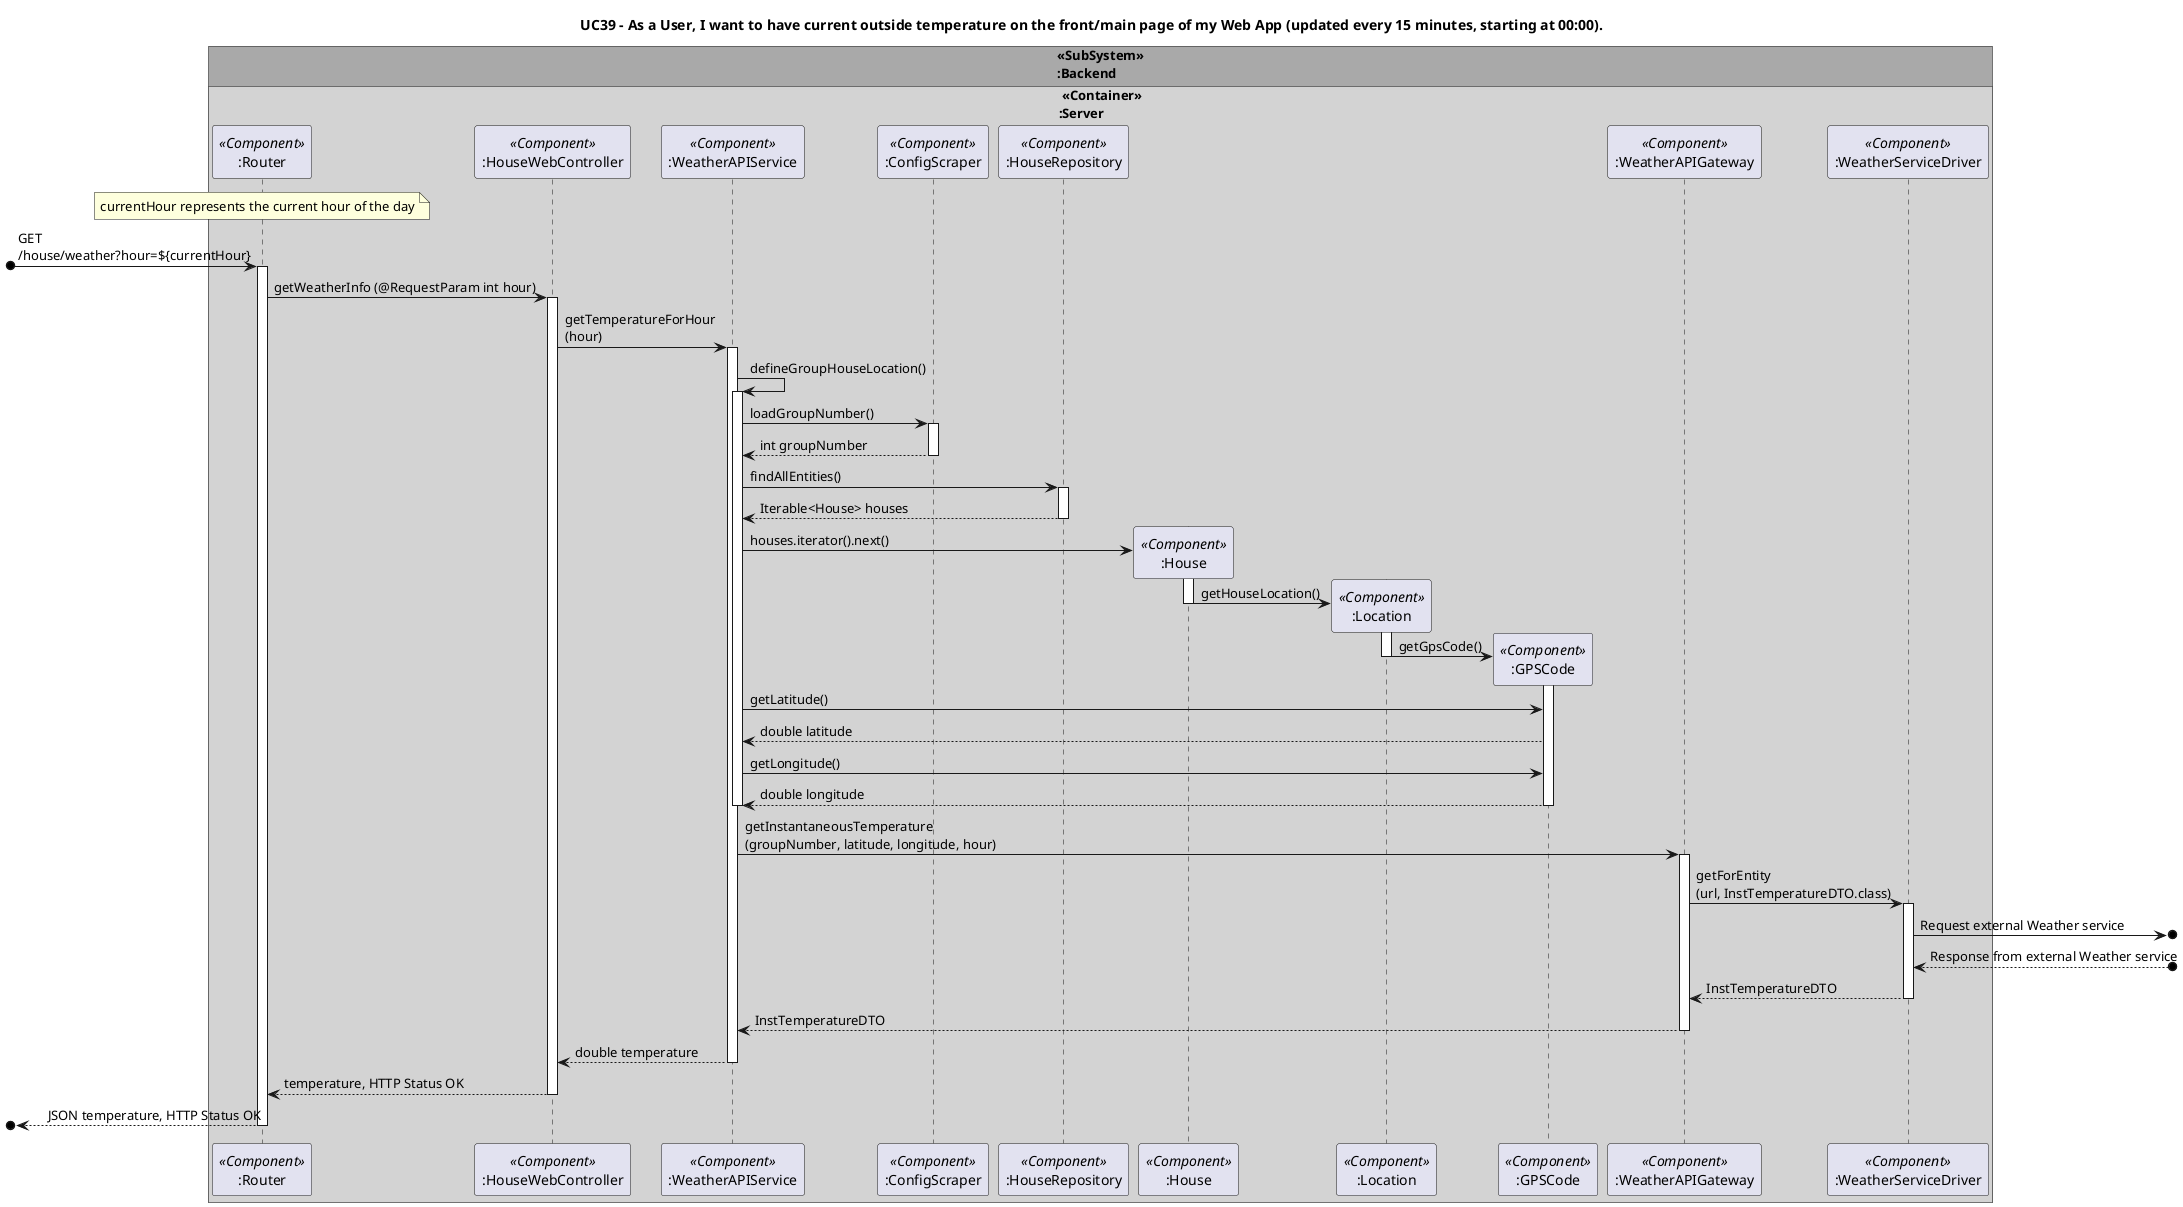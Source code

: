 @startuml
title UC39 - As a User, I want to have current outside temperature on the front/main page of my Web App (updated every 15 minutes, starting at 00:00).
!pragma teoz true


box "<<SubSystem>>\n:Backend" #DarkGrey
box " <<Container>>\n:Server" #LightGrey
participant ":Router" as router <<Component>>
participant ":HouseWebController" as controller <<Component>>
participant ":WeatherAPIService" as service <<Component>>
participant ":ConfigScraper" as scraper <<Component>>
participant ":HouseRepository" as repository <<Component>>
participant ":House" as house <<Component>>
participant ":Location" as location <<Component>>
participant ":GPSCode" as gps <<Component>>
participant ":WeatherAPIGateway" as gateway <<Component>>
participant ":WeatherServiceDriver" as driver <<Component>>

end box
note over router
currentHour represents the current hour of the day
end note
[o-> router: GET \n/house/weather?hour=${currentHour}
activate router
router -> controller: getWeatherInfo (@RequestParam int hour)
activate controller
controller -> service: getTemperatureForHour\n(hour)
activate service
service -> service: defineGroupHouseLocation()
activate service
service -> scraper: loadGroupNumber()
activate scraper
scraper --> service: int groupNumber
deactivate scraper
service -> repository: findAllEntities()
activate repository
repository --> service: Iterable<House> houses
deactivate repository
service -> house**: houses.iterator().next()
activate house
house -> location**: getHouseLocation()
deactivate house
activate location
location -> gps**: getGpsCode()
deactivate location
activate gps
service -> gps: getLatitude()
gps --> service: double latitude
service -> gps: getLongitude()
gps --> service: double longitude
deactivate gps
deactivate service
service -> gateway: getInstantaneousTemperature\n(groupNumber, latitude, longitude, hour)
activate gateway
gateway -> driver: getForEntity\n(url, InstTemperatureDTO.class)
activate driver
driver ->o]: Request external Weather service
driver <--o]: Response from external Weather service
driver --> gateway: InstTemperatureDTO
deactivate driver
gateway --> service: InstTemperatureDTO
deactivate gateway
service --> controller: double temperature
deactivate service
controller --> router: temperature, HTTP Status OK
deactivate controller
[o<-- router: JSON temperature, HTTP Status OK
deactivate router
@enduml